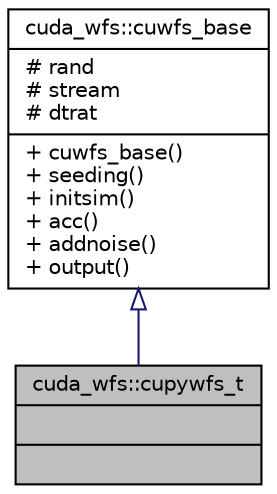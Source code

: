digraph "cuda_wfs::cupywfs_t"
{
 // INTERACTIVE_SVG=YES
  bgcolor="transparent";
  edge [fontname="Helvetica",fontsize="10",labelfontname="Helvetica",labelfontsize="10"];
  node [fontname="Helvetica",fontsize="10",shape=record];
  Node0 [label="{cuda_wfs::cupywfs_t\n||}",height=0.2,width=0.4,color="black", fillcolor="grey75", style="filled", fontcolor="black"];
  Node1 -> Node0 [dir="back",color="midnightblue",fontsize="10",style="solid",arrowtail="onormal",fontname="Helvetica"];
  Node1 [label="{cuda_wfs::cuwfs_base\n|# rand\l# stream\l# dtrat\l|+ cuwfs_base()\l+ seeding()\l+ initsim()\l+ acc()\l+ addnoise()\l+ output()\l}",height=0.2,width=0.4,color="black",URL="$d3/d61/classcuda__wfs_1_1cuwfs__base.html"];
}
